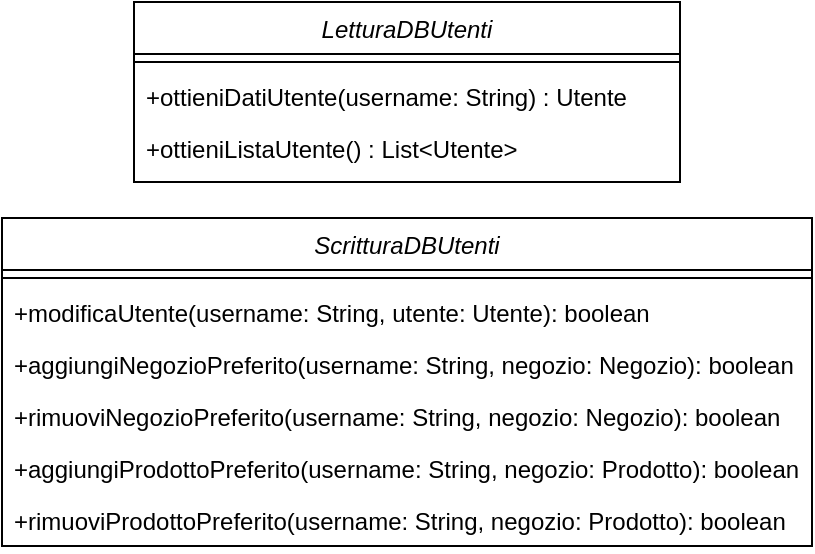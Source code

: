 <mxfile version="14.6.13" type="device"><diagram id="I8wpDfiLdGucRZSlmeqn" name="Pagina-1"><mxGraphModel dx="1086" dy="2460" grid="1" gridSize="10" guides="1" tooltips="1" connect="1" arrows="1" fold="1" page="1" pageScale="1" pageWidth="1169" pageHeight="827" math="0" shadow="0"><root><mxCell id="0"/><mxCell id="1" parent="0"/><mxCell id="z-KC2H3O_hNI5eG_3XaG-1" value="ScritturaDBUtenti" style="swimlane;fontStyle=2;align=center;verticalAlign=top;childLayout=stackLayout;horizontal=1;startSize=26;horizontalStack=0;resizeParent=1;resizeLast=0;collapsible=1;marginBottom=0;rounded=0;shadow=0;strokeWidth=1;" vertex="1" parent="1"><mxGeometry x="630" y="-1192" width="405" height="164" as="geometry"><mxRectangle x="625" y="-1170" width="160" height="26" as="alternateBounds"/></mxGeometry></mxCell><mxCell id="z-KC2H3O_hNI5eG_3XaG-2" value="" style="line;html=1;strokeWidth=1;align=left;verticalAlign=middle;spacingTop=-1;spacingLeft=3;spacingRight=3;rotatable=0;labelPosition=right;points=[];portConstraint=eastwest;" vertex="1" parent="z-KC2H3O_hNI5eG_3XaG-1"><mxGeometry y="26" width="405" height="8" as="geometry"/></mxCell><mxCell id="z-KC2H3O_hNI5eG_3XaG-3" value="+modificaUtente(username: String, utente: Utente): boolean" style="text;align=left;verticalAlign=top;spacingLeft=4;spacingRight=4;overflow=hidden;rotatable=0;points=[[0,0.5],[1,0.5]];portConstraint=eastwest;" vertex="1" parent="z-KC2H3O_hNI5eG_3XaG-1"><mxGeometry y="34" width="405" height="26" as="geometry"/></mxCell><mxCell id="z-KC2H3O_hNI5eG_3XaG-4" value="+aggiungiNegozioPreferito(username: String, negozio: Negozio): boolean" style="text;align=left;verticalAlign=top;spacingLeft=4;spacingRight=4;overflow=hidden;rotatable=0;points=[[0,0.5],[1,0.5]];portConstraint=eastwest;" vertex="1" parent="z-KC2H3O_hNI5eG_3XaG-1"><mxGeometry y="60" width="405" height="26" as="geometry"/></mxCell><mxCell id="z-KC2H3O_hNI5eG_3XaG-10" value="+rimuoviNegozioPreferito(username: String, negozio: Negozio): boolean" style="text;align=left;verticalAlign=top;spacingLeft=4;spacingRight=4;overflow=hidden;rotatable=0;points=[[0,0.5],[1,0.5]];portConstraint=eastwest;" vertex="1" parent="z-KC2H3O_hNI5eG_3XaG-1"><mxGeometry y="86" width="405" height="26" as="geometry"/></mxCell><mxCell id="z-KC2H3O_hNI5eG_3XaG-5" value="+aggiungiProdottoPreferito(username: String, negozio: Prodotto): boolean" style="text;align=left;verticalAlign=top;spacingLeft=4;spacingRight=4;overflow=hidden;rotatable=0;points=[[0,0.5],[1,0.5]];portConstraint=eastwest;" vertex="1" parent="z-KC2H3O_hNI5eG_3XaG-1"><mxGeometry y="112" width="405" height="26" as="geometry"/></mxCell><mxCell id="z-KC2H3O_hNI5eG_3XaG-11" value="+rimuoviProdottoPreferito(username: String, negozio: Prodotto): boolean" style="text;align=left;verticalAlign=top;spacingLeft=4;spacingRight=4;overflow=hidden;rotatable=0;points=[[0,0.5],[1,0.5]];portConstraint=eastwest;" vertex="1" parent="z-KC2H3O_hNI5eG_3XaG-1"><mxGeometry y="138" width="405" height="26" as="geometry"/></mxCell><mxCell id="z-KC2H3O_hNI5eG_3XaG-6" value="LetturaDBUtenti" style="swimlane;fontStyle=2;align=center;verticalAlign=top;childLayout=stackLayout;horizontal=1;startSize=26;horizontalStack=0;resizeParent=1;resizeLast=0;collapsible=1;marginBottom=0;rounded=0;shadow=0;strokeWidth=1;" vertex="1" parent="1"><mxGeometry x="696" y="-1300" width="273" height="90" as="geometry"><mxRectangle x="260" y="-440" width="160" height="26" as="alternateBounds"/></mxGeometry></mxCell><mxCell id="z-KC2H3O_hNI5eG_3XaG-7" value="" style="line;html=1;strokeWidth=1;align=left;verticalAlign=middle;spacingTop=-1;spacingLeft=3;spacingRight=3;rotatable=0;labelPosition=right;points=[];portConstraint=eastwest;" vertex="1" parent="z-KC2H3O_hNI5eG_3XaG-6"><mxGeometry y="26" width="273" height="8" as="geometry"/></mxCell><mxCell id="z-KC2H3O_hNI5eG_3XaG-8" value="+ottieniDatiUtente(username: String) : Utente" style="text;align=left;verticalAlign=top;spacingLeft=4;spacingRight=4;overflow=hidden;rotatable=0;points=[[0,0.5],[1,0.5]];portConstraint=eastwest;" vertex="1" parent="z-KC2H3O_hNI5eG_3XaG-6"><mxGeometry y="34" width="273" height="26" as="geometry"/></mxCell><mxCell id="z-KC2H3O_hNI5eG_3XaG-9" value="+ottieniListaUtente() : List&lt;Utente&gt;" style="text;align=left;verticalAlign=top;spacingLeft=4;spacingRight=4;overflow=hidden;rotatable=0;points=[[0,0.5],[1,0.5]];portConstraint=eastwest;" vertex="1" parent="z-KC2H3O_hNI5eG_3XaG-6"><mxGeometry y="60" width="273" height="26" as="geometry"/></mxCell></root></mxGraphModel></diagram></mxfile>